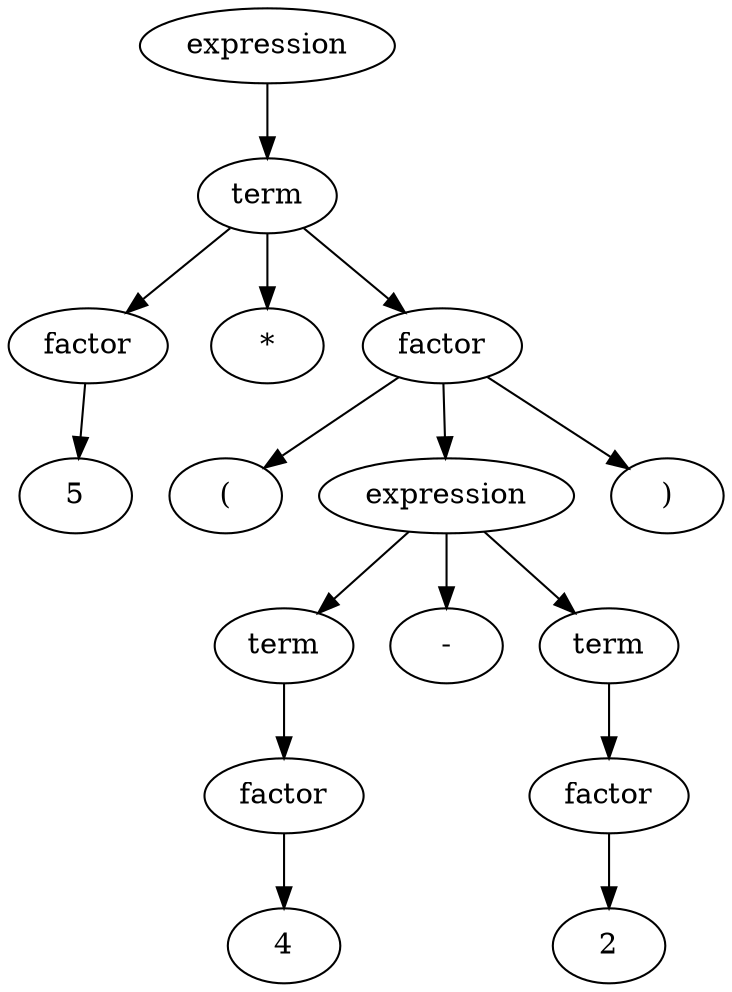 // Árvore de Análise
digraph {
	1545678769744 [label=expression]
	1545678769520 [label=term]
	1545678769744 -> 1545678769520
	1545678769632 [label=factor]
	1545678769520 -> 1545678769632
	1545678861904 [label=5]
	1545678769632 -> 1545678861904
	1545678859792 [label="*"]
	1545678769520 -> 1545678859792
	1545678769856 [label=factor]
	1545678769520 -> 1545678769856
	1545678861968 [label="("]
	1545678769856 -> 1545678861968
	1545678769968 [label=expression]
	1545678769856 -> 1545678769968
	1545678770080 [label=term]
	1545678769968 -> 1545678770080
	1545678770192 [label=factor]
	1545678770080 -> 1545678770192
	1545678862544 [label=4]
	1545678770192 -> 1545678862544
	1545678862736 [label="-"]
	1545678769968 -> 1545678862736
	1545678770304 [label=term]
	1545678769968 -> 1545678770304
	1545678770416 [label=factor]
	1545678770304 -> 1545678770416
	1545678862992 [label=2]
	1545678770416 -> 1545678862992
	1545678863056 [label=")"]
	1545678769856 -> 1545678863056
}
